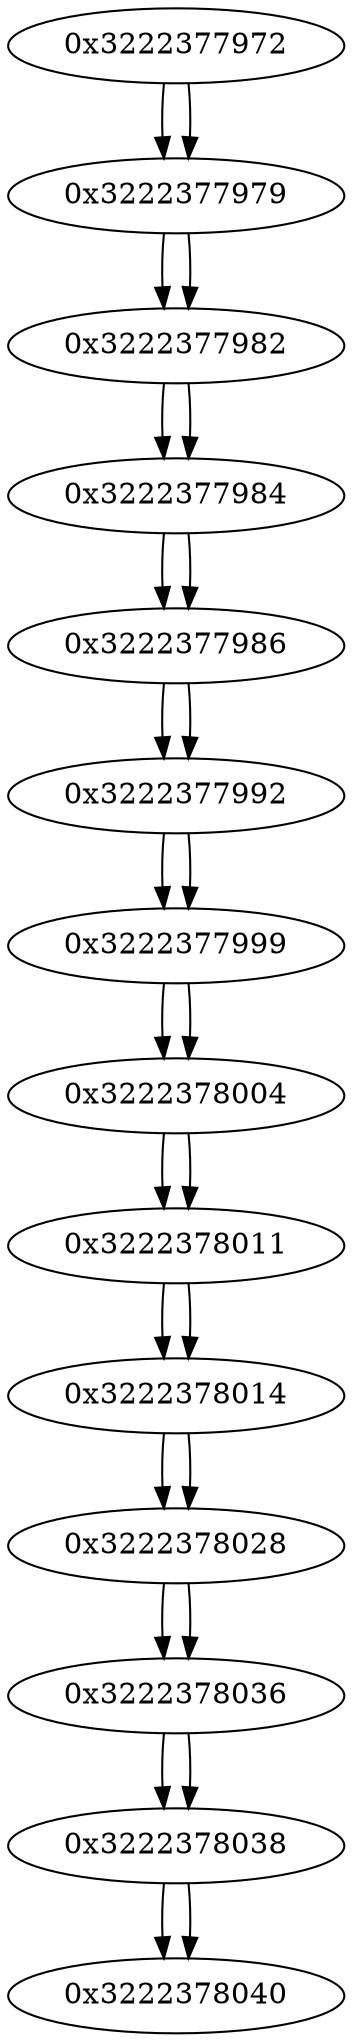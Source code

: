 digraph G{
/* nodes */
  n1 [label="0x3222377972"]
  n2 [label="0x3222377979"]
  n3 [label="0x3222377982"]
  n4 [label="0x3222377984"]
  n5 [label="0x3222377986"]
  n6 [label="0x3222377992"]
  n7 [label="0x3222377999"]
  n8 [label="0x3222378004"]
  n9 [label="0x3222378011"]
  n10 [label="0x3222378014"]
  n11 [label="0x3222378028"]
  n12 [label="0x3222378036"]
  n13 [label="0x3222378038"]
  n14 [label="0x3222378040"]
/* edges */
n1 -> n2;
n2 -> n3;
n1 -> n2;
n3 -> n4;
n2 -> n3;
n4 -> n5;
n3 -> n4;
n5 -> n6;
n4 -> n5;
n6 -> n7;
n5 -> n6;
n7 -> n8;
n6 -> n7;
n8 -> n9;
n7 -> n8;
n9 -> n10;
n8 -> n9;
n10 -> n11;
n9 -> n10;
n11 -> n12;
n10 -> n11;
n12 -> n13;
n11 -> n12;
n13 -> n14;
n12 -> n13;
n13 -> n14;
}

